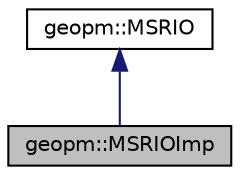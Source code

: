 digraph "geopm::MSRIOImp"
{
 // LATEX_PDF_SIZE
  edge [fontname="Helvetica",fontsize="10",labelfontname="Helvetica",labelfontsize="10"];
  node [fontname="Helvetica",fontsize="10",shape=record];
  Node1 [label="geopm::MSRIOImp",height=0.2,width=0.4,color="black", fillcolor="grey75", style="filled", fontcolor="black",tooltip=" "];
  Node2 -> Node1 [dir="back",color="midnightblue",fontsize="10",style="solid",fontname="Helvetica"];
  Node2 [label="geopm::MSRIO",height=0.2,width=0.4,color="black", fillcolor="white", style="filled",URL="$classgeopm_1_1_m_s_r_i_o.html",tooltip=" "];
}
